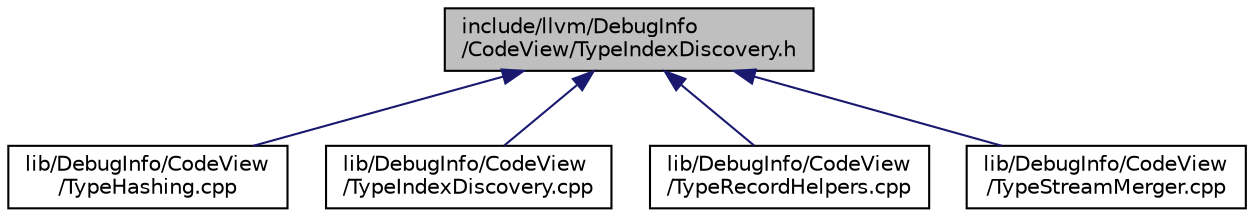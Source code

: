 digraph "include/llvm/DebugInfo/CodeView/TypeIndexDiscovery.h"
{
 // LATEX_PDF_SIZE
  bgcolor="transparent";
  edge [fontname="Helvetica",fontsize="10",labelfontname="Helvetica",labelfontsize="10"];
  node [fontname="Helvetica",fontsize="10",shape="box"];
  Node1 [label="include/llvm/DebugInfo\l/CodeView/TypeIndexDiscovery.h",height=0.2,width=0.4,color="black", fillcolor="grey75", style="filled", fontcolor="black",tooltip=" "];
  Node1 -> Node2 [dir="back",color="midnightblue",fontsize="10",style="solid",fontname="Helvetica"];
  Node2 [label="lib/DebugInfo/CodeView\l/TypeHashing.cpp",height=0.2,width=0.4,color="black",URL="$TypeHashing_8cpp.html",tooltip=" "];
  Node1 -> Node3 [dir="back",color="midnightblue",fontsize="10",style="solid",fontname="Helvetica"];
  Node3 [label="lib/DebugInfo/CodeView\l/TypeIndexDiscovery.cpp",height=0.2,width=0.4,color="black",URL="$TypeIndexDiscovery_8cpp.html",tooltip=" "];
  Node1 -> Node4 [dir="back",color="midnightblue",fontsize="10",style="solid",fontname="Helvetica"];
  Node4 [label="lib/DebugInfo/CodeView\l/TypeRecordHelpers.cpp",height=0.2,width=0.4,color="black",URL="$TypeRecordHelpers_8cpp.html",tooltip=" "];
  Node1 -> Node5 [dir="back",color="midnightblue",fontsize="10",style="solid",fontname="Helvetica"];
  Node5 [label="lib/DebugInfo/CodeView\l/TypeStreamMerger.cpp",height=0.2,width=0.4,color="black",URL="$TypeStreamMerger_8cpp.html",tooltip=" "];
}
